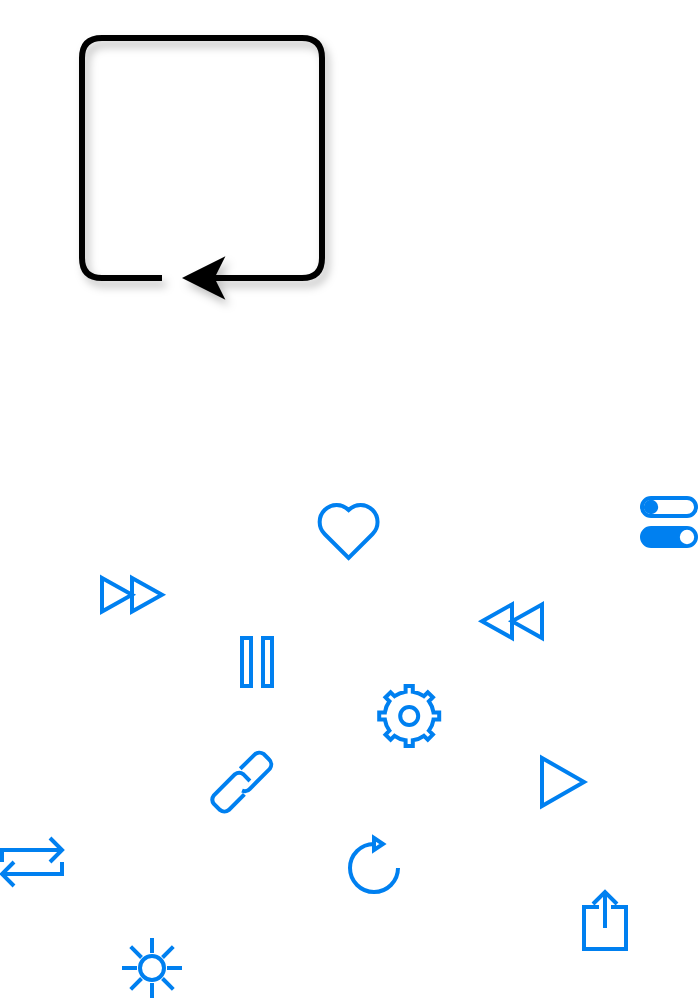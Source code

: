 <mxfile version="21.3.5" type="github">
  <diagram id="hDNKm97C7BHvXDWNrFLQ" name="Page-1">
    <mxGraphModel dx="1050" dy="624" grid="1" gridSize="10" guides="1" tooltips="1" connect="1" arrows="1" fold="1" page="1" pageScale="1" pageWidth="827" pageHeight="1169" math="1" shadow="0">
      <root>
        <mxCell id="0" />
        <mxCell id="1" parent="0" />
        <mxCell id="SnPmUkKTHaKpSzekNpBw-3" value="" style="edgeStyle=segmentEdgeStyle;endArrow=none;html=1;endSize=12;startSize=12;fontSize=12;startArrow=classic;startFill=1;endFill=0;strokeWidth=3;rounded=1;strokeColor=default;shadow=1;" parent="1" edge="1">
          <mxGeometry width="50" height="50" relative="1" as="geometry">
            <mxPoint x="330" y="200" as="sourcePoint" />
            <mxPoint x="320" y="200" as="targetPoint" />
            <Array as="points">
              <mxPoint x="400" y="200" />
              <mxPoint x="400" y="80" />
              <mxPoint x="280" y="80" />
              <mxPoint x="280" y="200" />
            </Array>
          </mxGeometry>
        </mxCell>
        <mxCell id="_Wd8lFX7r6YTq073l2Nu-6" value="" style="html=1;verticalLabelPosition=bottom;align=center;labelBackgroundColor=#ffffff;verticalAlign=top;strokeWidth=2;strokeColor=#0080F0;shadow=0;dashed=0;shape=mxgraph.ios7.icons.reload;fontSize=16;" vertex="1" parent="1">
          <mxGeometry x="414" y="480" width="24" height="27" as="geometry" />
        </mxCell>
        <mxCell id="_Wd8lFX7r6YTq073l2Nu-8" value="" style="html=1;verticalLabelPosition=bottom;align=center;labelBackgroundColor=#ffffff;verticalAlign=top;strokeWidth=2;strokeColor=#0080F0;shadow=0;dashed=0;shape=mxgraph.ios7.icons.repeat;pointerEvents=1;fontSize=16;" vertex="1" parent="1">
          <mxGeometry x="240" y="480" width="30" height="24" as="geometry" />
        </mxCell>
        <mxCell id="_Wd8lFX7r6YTq073l2Nu-9" value="" style="html=1;verticalLabelPosition=bottom;align=center;labelBackgroundColor=#ffffff;verticalAlign=top;strokeWidth=2;strokeColor=#0080F0;shadow=0;dashed=0;shape=mxgraph.ios7.icons.sun;pointerEvents=1;fontSize=16;" vertex="1" parent="1">
          <mxGeometry x="300" y="530" width="30" height="30" as="geometry" />
        </mxCell>
        <mxCell id="_Wd8lFX7r6YTq073l2Nu-10" value="" style="html=1;verticalLabelPosition=bottom;align=center;labelBackgroundColor=#ffffff;verticalAlign=top;strokeWidth=2;strokeColor=#0080F0;shadow=0;dashed=0;shape=mxgraph.ios7.icons.pause;pointerEvents=1;fontSize=16;" vertex="1" parent="1">
          <mxGeometry x="360" y="380" width="15" height="24" as="geometry" />
        </mxCell>
        <mxCell id="_Wd8lFX7r6YTq073l2Nu-11" value="" style="html=1;verticalLabelPosition=bottom;align=center;labelBackgroundColor=#ffffff;verticalAlign=top;strokeWidth=2;strokeColor=#0080F0;shadow=0;dashed=0;shape=mxgraph.ios7.icons.forward;fontSize=16;" vertex="1" parent="1">
          <mxGeometry x="290" y="350" width="30" height="16.8" as="geometry" />
        </mxCell>
        <mxCell id="_Wd8lFX7r6YTq073l2Nu-12" value="" style="html=1;verticalLabelPosition=bottom;align=center;labelBackgroundColor=#ffffff;verticalAlign=top;strokeWidth=2;strokeColor=#0080F0;shadow=0;dashed=0;shape=mxgraph.ios7.icons.backward;fontSize=16;" vertex="1" parent="1">
          <mxGeometry x="480" y="363.2" width="30" height="16.8" as="geometry" />
        </mxCell>
        <mxCell id="_Wd8lFX7r6YTq073l2Nu-13" value="" style="html=1;verticalLabelPosition=bottom;align=center;labelBackgroundColor=#ffffff;verticalAlign=top;strokeWidth=2;strokeColor=#0080F0;shadow=0;dashed=0;shape=mxgraph.ios7.icons.play;fontSize=16;" vertex="1" parent="1">
          <mxGeometry x="510" y="440" width="21" height="24" as="geometry" />
        </mxCell>
        <mxCell id="_Wd8lFX7r6YTq073l2Nu-14" value="" style="html=1;verticalLabelPosition=bottom;align=center;labelBackgroundColor=#ffffff;verticalAlign=top;strokeWidth=2;strokeColor=#0080F0;shadow=0;dashed=0;shape=mxgraph.ios7.icons.settings;fontSize=16;" vertex="1" parent="1">
          <mxGeometry x="428.6" y="404" width="30" height="30" as="geometry" />
        </mxCell>
        <mxCell id="_Wd8lFX7r6YTq073l2Nu-15" value="" style="html=1;verticalLabelPosition=bottom;align=center;labelBackgroundColor=#ffffff;verticalAlign=top;strokeWidth=2;strokeColor=#0080F0;shadow=0;dashed=0;shape=mxgraph.ios7.icons.heart;fontSize=16;" vertex="1" parent="1">
          <mxGeometry x="398" y="312.7" width="30.6" height="27.3" as="geometry" />
        </mxCell>
        <mxCell id="_Wd8lFX7r6YTq073l2Nu-16" value="" style="html=1;verticalLabelPosition=bottom;align=center;labelBackgroundColor=#ffffff;verticalAlign=top;strokeWidth=2;strokeColor=#0080F0;shadow=0;dashed=0;shape=mxgraph.ios7.icons.link;fontSize=16;" vertex="1" parent="1">
          <mxGeometry x="345" y="437" width="30" height="30" as="geometry" />
        </mxCell>
        <mxCell id="_Wd8lFX7r6YTq073l2Nu-17" value="" style="html=1;verticalLabelPosition=bottom;align=center;labelBackgroundColor=#ffffff;verticalAlign=top;strokeWidth=2;strokeColor=#0080F0;shadow=0;dashed=0;shape=mxgraph.ios7.icons.controls;fontSize=16;" vertex="1" parent="1">
          <mxGeometry x="560" y="310" width="27" height="24" as="geometry" />
        </mxCell>
        <mxCell id="_Wd8lFX7r6YTq073l2Nu-18" value="" style="html=1;verticalLabelPosition=bottom;align=center;labelBackgroundColor=#ffffff;verticalAlign=top;strokeWidth=2;strokeColor=#0080F0;shadow=0;dashed=0;shape=mxgraph.ios7.icons.share;fontSize=16;" vertex="1" parent="1">
          <mxGeometry x="531" y="507" width="21" height="28.5" as="geometry" />
        </mxCell>
      </root>
    </mxGraphModel>
  </diagram>
</mxfile>
